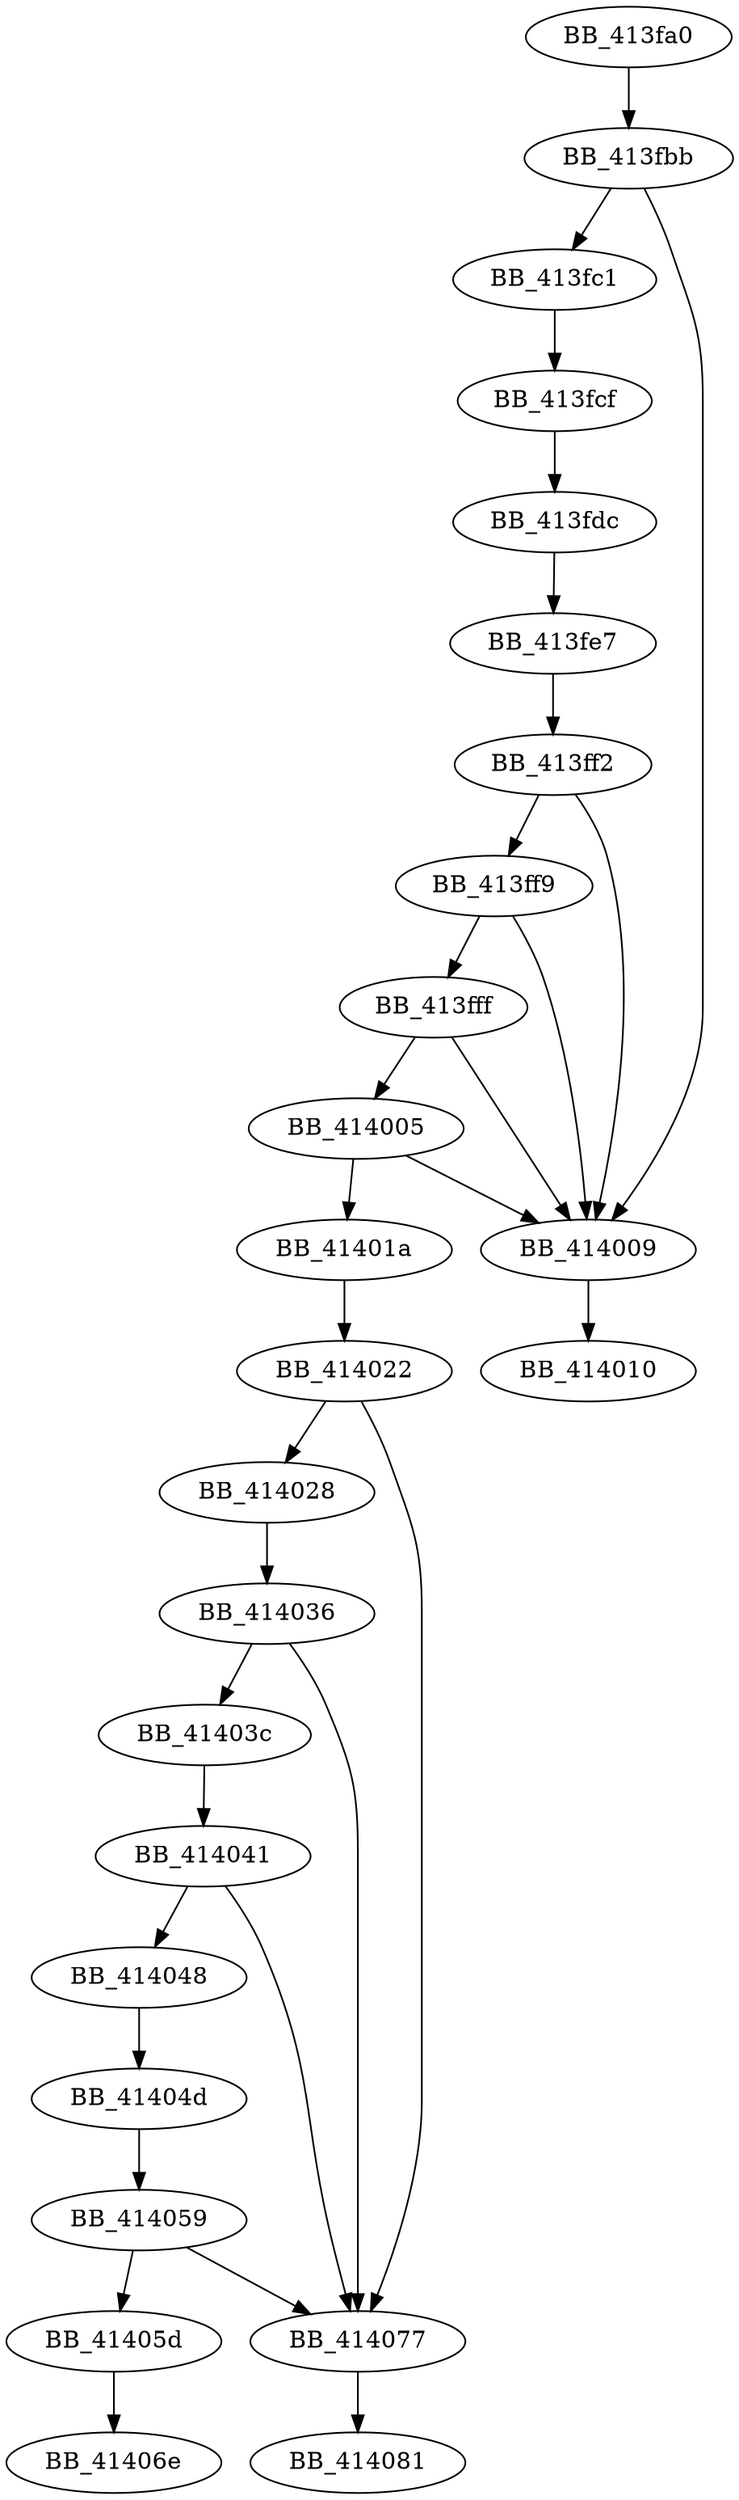 DiGraph sub_413FA0{
BB_413fa0->BB_413fbb
BB_413fbb->BB_413fc1
BB_413fbb->BB_414009
BB_413fc1->BB_413fcf
BB_413fcf->BB_413fdc
BB_413fdc->BB_413fe7
BB_413fe7->BB_413ff2
BB_413ff2->BB_413ff9
BB_413ff2->BB_414009
BB_413ff9->BB_413fff
BB_413ff9->BB_414009
BB_413fff->BB_414005
BB_413fff->BB_414009
BB_414005->BB_414009
BB_414005->BB_41401a
BB_414009->BB_414010
BB_41401a->BB_414022
BB_414022->BB_414028
BB_414022->BB_414077
BB_414028->BB_414036
BB_414036->BB_41403c
BB_414036->BB_414077
BB_41403c->BB_414041
BB_414041->BB_414048
BB_414041->BB_414077
BB_414048->BB_41404d
BB_41404d->BB_414059
BB_414059->BB_41405d
BB_414059->BB_414077
BB_41405d->BB_41406e
BB_414077->BB_414081
}
